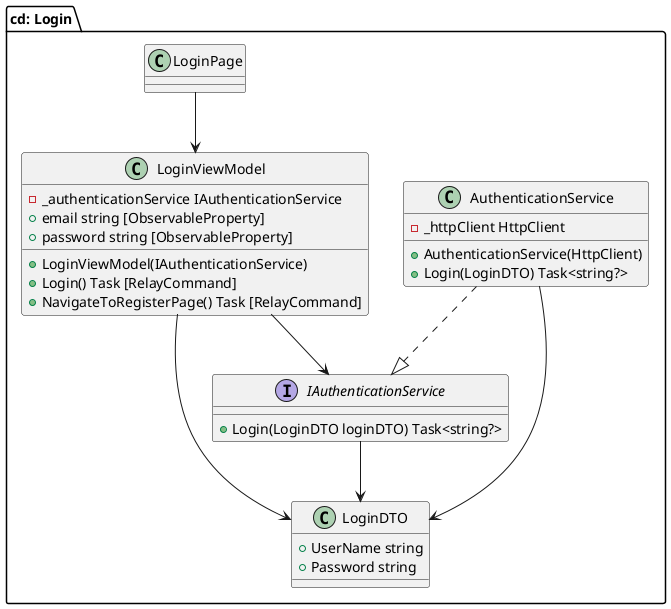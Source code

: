 
@startuml
package "cd: Login" {


' Interfaces
interface IAuthenticationService {
    + Login(LoginDTO loginDTO) Task<string?>
}

' DTO
class LoginDTO {
    + UserName string
    + Password string
}

' Services
class AuthenticationService {
    - _httpClient HttpClient
    + AuthenticationService(HttpClient)
    + Login(LoginDTO) Task<string?>
}

' ViewModels
class LoginViewModel {
    - _authenticationService IAuthenticationService
    + LoginViewModel(IAuthenticationService)
    + email string [ObservableProperty]
    + password string [ObservableProperty]
    + Login() Task [RelayCommand]
    + NavigateToRegisterPage() Task [RelayCommand]
}

' Views
class LoginPage {
}

' Relationships
LoginViewModel --> IAuthenticationService
AuthenticationService ..|> IAuthenticationService
LoginViewModel --> LoginDTO
LoginPage --> LoginViewModel
AuthenticationService --> LoginDTO
IAuthenticationService --> LoginDTO


@enduml
}
